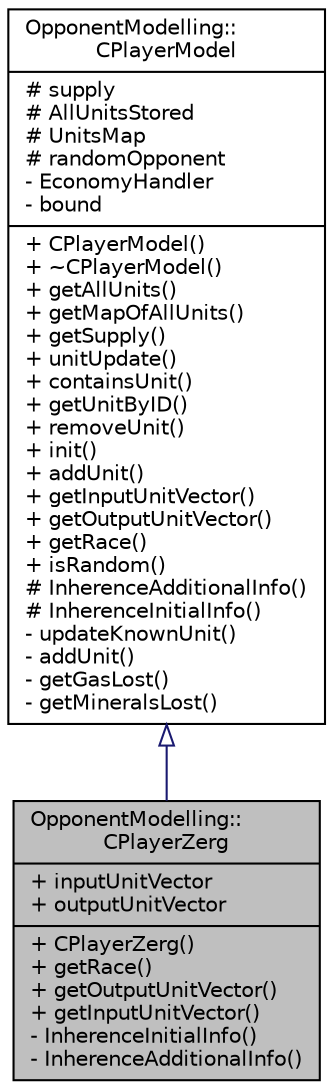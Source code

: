 digraph "OpponentModelling::CPlayerZerg"
{
  edge [fontname="Helvetica",fontsize="10",labelfontname="Helvetica",labelfontsize="10"];
  node [fontname="Helvetica",fontsize="10",shape=record];
  Node0 [label="{OpponentModelling::\lCPlayerZerg\n|+ inputUnitVector\l+ outputUnitVector\l|+ CPlayerZerg()\l+ getRace()\l+ getOutputUnitVector()\l+ getInputUnitVector()\l- InherenceInitialInfo()\l- InherenceAdditionalInfo()\l}",height=0.2,width=0.4,color="black", fillcolor="grey75", style="filled", fontcolor="black"];
  Node1 -> Node0 [dir="back",color="midnightblue",fontsize="10",style="solid",arrowtail="onormal",fontname="Helvetica"];
  Node1 [label="{OpponentModelling::\lCPlayerModel\n|# supply\l# AllUnitsStored\l# UnitsMap\l# randomOpponent\l- EconomyHandler\l- bound\l|+ CPlayerModel()\l+ ~CPlayerModel()\l+ getAllUnits()\l+ getMapOfAllUnits()\l+ getSupply()\l+ unitUpdate()\l+ containsUnit()\l+ getUnitByID()\l+ removeUnit()\l+ init()\l+ addUnit()\l+ getInputUnitVector()\l+ getOutputUnitVector()\l+ getRace()\l+ isRandom()\l# InherenceAdditionalInfo()\l# InherenceInitialInfo()\l- updateKnownUnit()\l- addUnit()\l- getGasLost()\l- getMineralsLost()\l}",height=0.2,width=0.4,color="black", fillcolor="white", style="filled",URL="$classOpponentModelling_1_1CPlayerModel.html",tooltip="Superclass that models the opponent. This class stores the information about his economy and all unit..."];
}
